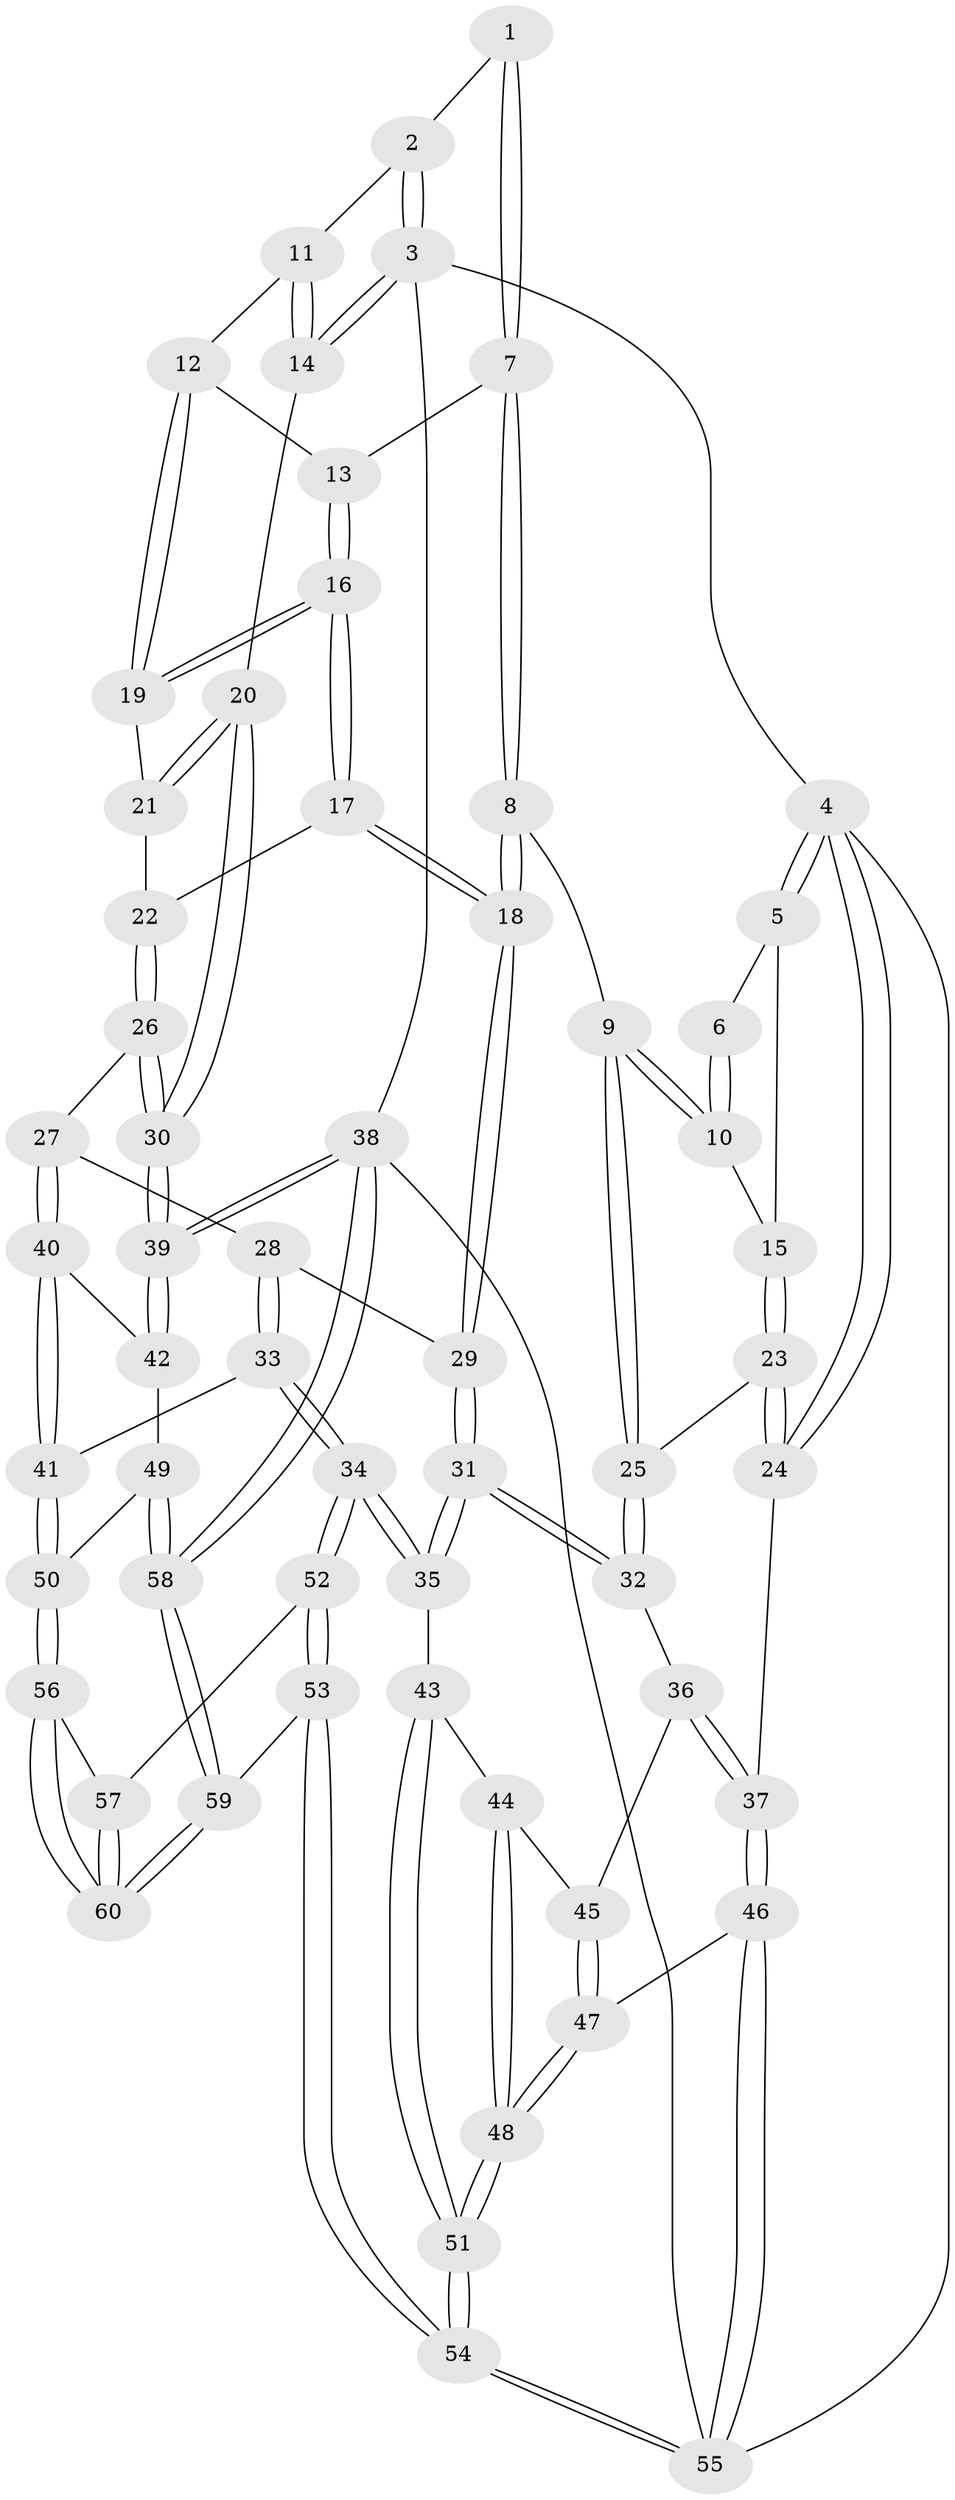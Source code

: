 // coarse degree distribution, {3: 0.3157894736842105, 5: 0.15789473684210525, 4: 0.3157894736842105, 2: 0.15789473684210525, 7: 0.05263157894736842}
// Generated by graph-tools (version 1.1) at 2025/38/03/04/25 23:38:22]
// undirected, 60 vertices, 147 edges
graph export_dot {
  node [color=gray90,style=filled];
  1 [pos="+0.5459602314086821+0"];
  2 [pos="+0.7099881344175752+0"];
  3 [pos="+1+0"];
  4 [pos="+0+0"];
  5 [pos="+0.06696220561105638+0"];
  6 [pos="+0.4745522407886445+0"];
  7 [pos="+0.5917047850125106+0.16761204873141602"];
  8 [pos="+0.4496528196644714+0.3292633703961592"];
  9 [pos="+0.4033781889662926+0.31841571849247574"];
  10 [pos="+0.35609386969250284+0.2848559403886765"];
  11 [pos="+0.7789451417632789+0.03411139566046265"];
  12 [pos="+0.7661113368179719+0.1910941230202311"];
  13 [pos="+0.6553006399609416+0.19078416928377745"];
  14 [pos="+1+0.2485689053628084"];
  15 [pos="+0.19117730707484193+0.25828654771944254"];
  16 [pos="+0.6578565613550869+0.3200405418283055"];
  17 [pos="+0.625910416902851+0.38102950617298226"];
  18 [pos="+0.5086534472055098+0.3856888367425309"];
  19 [pos="+0.7986921155000389+0.23031312708683888"];
  20 [pos="+1+0.3592275345784217"];
  21 [pos="+0.8113099922661724+0.23978750559645282"];
  22 [pos="+0.6898874156745299+0.4097464697379496"];
  23 [pos="+0.07528689137424668+0.36754163759233366"];
  24 [pos="+0+0.4513862991237775"];
  25 [pos="+0.2936390079669071+0.5713802666591827"];
  26 [pos="+0.8141784928268376+0.5318718640356889"];
  27 [pos="+0.7931460534650938+0.5588881242580062"];
  28 [pos="+0.5977191077724672+0.5734571780771379"];
  29 [pos="+0.5200278691541864+0.5250575394895766"];
  30 [pos="+1+0.4237855667059911"];
  31 [pos="+0.3623291319997284+0.6908703310025265"];
  32 [pos="+0.3079833110412025+0.6486491593445639"];
  33 [pos="+0.5896031362594567+0.7802192661768397"];
  34 [pos="+0.45729829333017386+0.8016077169616176"];
  35 [pos="+0.3757503266005498+0.727548279960624"];
  36 [pos="+0.2034231325760992+0.6596986103616266"];
  37 [pos="+0+0.6359738013502164"];
  38 [pos="+1+1"];
  39 [pos="+1+0.8495130989641245"];
  40 [pos="+0.7794172899124723+0.6359826192289407"];
  41 [pos="+0.6430871337788081+0.7924667544580994"];
  42 [pos="+0.868676190476507+0.7734068258434001"];
  43 [pos="+0.3061304748337197+0.7887524211025927"];
  44 [pos="+0.19303187142814265+0.806123876968142"];
  45 [pos="+0.16903370506362222+0.7974672562036252"];
  46 [pos="+0+0.6844788888703555"];
  47 [pos="+0.06334737970782549+0.8204615176892454"];
  48 [pos="+0.17541122538935278+0.9864562296299372"];
  49 [pos="+0.7471235511592872+0.8759983403416411"];
  50 [pos="+0.6981649106902956+0.8621656549802945"];
  51 [pos="+0.1813586310732254+0.9978111334524759"];
  52 [pos="+0.4506449469296834+0.8782561410055986"];
  53 [pos="+0.3538055278413974+1"];
  54 [pos="+0.2094917761087271+1"];
  55 [pos="+0+1"];
  56 [pos="+0.6466662451587206+0.9710320899760766"];
  57 [pos="+0.5394085735971678+0.9280396796396988"];
  58 [pos="+1+1"];
  59 [pos="+0.6107313020833248+1"];
  60 [pos="+0.6311632517143714+1"];
  1 -- 2;
  1 -- 7;
  1 -- 7;
  2 -- 3;
  2 -- 3;
  2 -- 11;
  3 -- 4;
  3 -- 14;
  3 -- 14;
  3 -- 38;
  4 -- 5;
  4 -- 5;
  4 -- 24;
  4 -- 24;
  4 -- 55;
  5 -- 6;
  5 -- 15;
  6 -- 10;
  6 -- 10;
  7 -- 8;
  7 -- 8;
  7 -- 13;
  8 -- 9;
  8 -- 18;
  8 -- 18;
  9 -- 10;
  9 -- 10;
  9 -- 25;
  9 -- 25;
  10 -- 15;
  11 -- 12;
  11 -- 14;
  11 -- 14;
  12 -- 13;
  12 -- 19;
  12 -- 19;
  13 -- 16;
  13 -- 16;
  14 -- 20;
  15 -- 23;
  15 -- 23;
  16 -- 17;
  16 -- 17;
  16 -- 19;
  16 -- 19;
  17 -- 18;
  17 -- 18;
  17 -- 22;
  18 -- 29;
  18 -- 29;
  19 -- 21;
  20 -- 21;
  20 -- 21;
  20 -- 30;
  20 -- 30;
  21 -- 22;
  22 -- 26;
  22 -- 26;
  23 -- 24;
  23 -- 24;
  23 -- 25;
  24 -- 37;
  25 -- 32;
  25 -- 32;
  26 -- 27;
  26 -- 30;
  26 -- 30;
  27 -- 28;
  27 -- 40;
  27 -- 40;
  28 -- 29;
  28 -- 33;
  28 -- 33;
  29 -- 31;
  29 -- 31;
  30 -- 39;
  30 -- 39;
  31 -- 32;
  31 -- 32;
  31 -- 35;
  31 -- 35;
  32 -- 36;
  33 -- 34;
  33 -- 34;
  33 -- 41;
  34 -- 35;
  34 -- 35;
  34 -- 52;
  34 -- 52;
  35 -- 43;
  36 -- 37;
  36 -- 37;
  36 -- 45;
  37 -- 46;
  37 -- 46;
  38 -- 39;
  38 -- 39;
  38 -- 58;
  38 -- 58;
  38 -- 55;
  39 -- 42;
  39 -- 42;
  40 -- 41;
  40 -- 41;
  40 -- 42;
  41 -- 50;
  41 -- 50;
  42 -- 49;
  43 -- 44;
  43 -- 51;
  43 -- 51;
  44 -- 45;
  44 -- 48;
  44 -- 48;
  45 -- 47;
  45 -- 47;
  46 -- 47;
  46 -- 55;
  46 -- 55;
  47 -- 48;
  47 -- 48;
  48 -- 51;
  48 -- 51;
  49 -- 50;
  49 -- 58;
  49 -- 58;
  50 -- 56;
  50 -- 56;
  51 -- 54;
  51 -- 54;
  52 -- 53;
  52 -- 53;
  52 -- 57;
  53 -- 54;
  53 -- 54;
  53 -- 59;
  54 -- 55;
  54 -- 55;
  56 -- 57;
  56 -- 60;
  56 -- 60;
  57 -- 60;
  57 -- 60;
  58 -- 59;
  58 -- 59;
  59 -- 60;
  59 -- 60;
}

